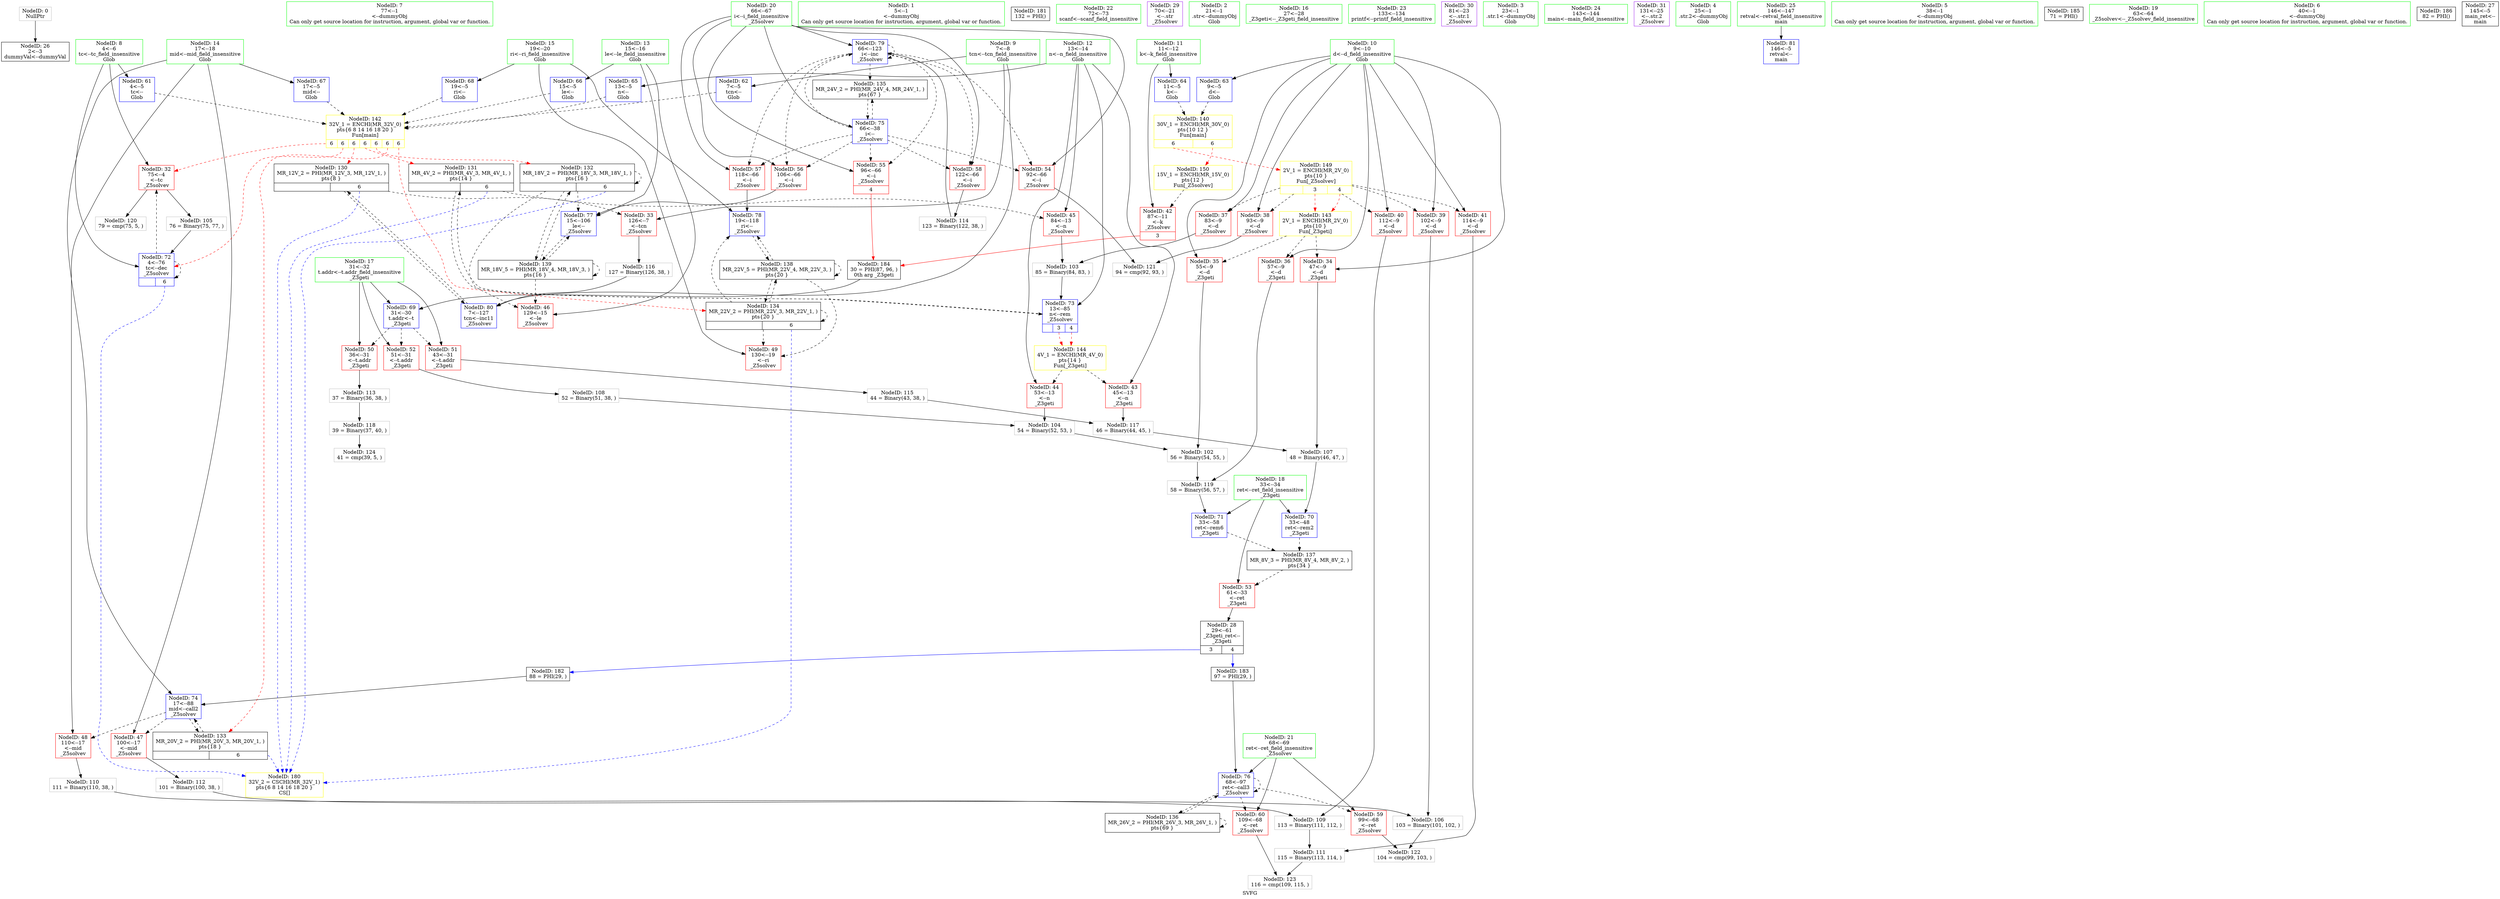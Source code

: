 digraph "SVFG" {
	label="SVFG";

	Node0x562938c4e360 [shape=record,color=grey,label="{NodeID: 0\nNullPtr}"];
	Node0x562938c4e360 -> Node0x562938c66970[style=solid];
	Node0x562938c65300 [shape=record,color=green,label="{NodeID: 7\n77\<--1\n\<--dummyObj\nCan only get source location for instruction, argument, global var or function.}"];
	Node0x562938c7b3f0 [shape=record,color=yellow,style=double,label="{NodeID: 180\n32V_2 = CSCHI(MR_32V_1)\npts\{6 8 14 16 18 20 \}\nCS[]}"];
	Node0x562938c65ea0 [shape=record,color=green,label="{NodeID: 14\n17\<--18\nmid\<--mid_field_insensitive\nGlob }"];
	Node0x562938c65ea0 -> Node0x562938c67ab0[style=solid];
	Node0x562938c65ea0 -> Node0x562938c68ba0[style=solid];
	Node0x562938c65ea0 -> Node0x562938c69c30[style=solid];
	Node0x562938c65ea0 -> Node0x562938c6a240[style=solid];
	Node0x562938c6c7d0 [shape=record,color=grey,label="{NodeID: 104\n54 = Binary(52, 53, )\n}"];
	Node0x562938c6c7d0 -> Node0x562938c6c4d0[style=solid];
	Node0x562938c664d0 [shape=record,color=green,label="{NodeID: 21\n68\<--69\nret\<--ret_field_insensitive\n_Z5solvev\n}"];
	Node0x562938c664d0 -> Node0x562938c69490[style=solid];
	Node0x562938c664d0 -> Node0x562938c69560[style=solid];
	Node0x562938c664d0 -> Node0x562938c6a3e0[style=solid];
	Node0x562938c6d250 [shape=record,color=grey,label="{NodeID: 111\n115 = Binary(113, 114, )\n}"];
	Node0x562938c6d250 -> Node0x562938c6e450[style=solid];
	Node0x562938c66b40 [shape=record,color=black,label="{NodeID: 28\n29\<--61\n_Z3geti_ret\<--\n_Z3geti\n|{<s0>3|<s1>4}}"];
	Node0x562938c66b40:s0 -> Node0x562938c841c0[style=solid,color=blue];
	Node0x562938c66b40:s1 -> Node0x562938c843b0[style=solid,color=blue];
	Node0x562938c6dcd0 [shape=record,color=grey,label="{NodeID: 118\n39 = Binary(37, 40, )\n}"];
	Node0x562938c6dcd0 -> Node0x562938c6e5d0[style=solid];
	Node0x562938c670f0 [shape=record,color=red,label="{NodeID: 35\n55\<--9\n\<--d\n_Z3geti\n}"];
	Node0x562938c670f0 -> Node0x562938c6c4d0[style=solid];
	Node0x562938c676a0 [shape=record,color=red,label="{NodeID: 42\n87\<--11\n\<--k\n_Z5solvev\n|{<s0>3}}"];
	Node0x562938c676a0:s0 -> Node0x562938c844b0[style=solid,color=red];
	Node0x562938c75230 [shape=record,color=black,label="{NodeID: 132\nMR_18V_2 = PHI(MR_18V_3, MR_18V_1, )\npts\{16 \}\n|{|<s4>6}}"];
	Node0x562938c75230 -> Node0x562938c679e0[style=dashed];
	Node0x562938c75230 -> Node0x562938c6a4b0[style=dashed];
	Node0x562938c75230 -> Node0x562938c75230[style=dashed];
	Node0x562938c75230 -> Node0x562938c77530[style=dashed];
	Node0x562938c75230:s4 -> Node0x562938c7b3f0[style=dashed,color=blue];
	Node0x562938c68c70 [shape=record,color=red,label="{NodeID: 49\n130\<--19\n\<--ri\n_Z5solvev\n}"];
	Node0x562938c77530 [shape=record,color=black,label="{NodeID: 139\nMR_18V_5 = PHI(MR_18V_4, MR_18V_3, )\npts\{16 \}\n}"];
	Node0x562938c77530 -> Node0x562938c679e0[style=dashed];
	Node0x562938c77530 -> Node0x562938c6a4b0[style=dashed];
	Node0x562938c77530 -> Node0x562938c75230[style=dashed];
	Node0x562938c77530 -> Node0x562938c77530[style=dashed];
	Node0x562938c69220 [shape=record,color=red,label="{NodeID: 56\n106\<--66\n\<--i\n_Z5solvev\n}"];
	Node0x562938c69220 -> Node0x562938c6a4b0[style=solid];
	Node0x562938c69830 [shape=record,color=blue,label="{NodeID: 63\n9\<--5\nd\<--\nGlob }"];
	Node0x562938c69830 -> Node0x562938c77a30[style=dashed];
	Node0x562938c69f00 [shape=record,color=blue,label="{NodeID: 70\n33\<--48\nret\<--rem2\n_Z3geti\n}"];
	Node0x562938c69f00 -> Node0x562938c76b30[style=dashed];
	Node0x562938c6a4b0 [shape=record,color=blue,label="{NodeID: 77\n15\<--106\nle\<--\n_Z5solvev\n}"];
	Node0x562938c6a4b0 -> Node0x562938c77530[style=dashed];
	Node0x562938c5d5f0 [shape=record,color=green,label="{NodeID: 1\n5\<--1\n\<--dummyObj\nCan only get source location for instruction, argument, global var or function.}"];
	Node0x562938c65b40 [shape=record,color=green,label="{NodeID: 8\n4\<--6\ntc\<--tc_field_insensitive\nGlob }"];
	Node0x562938c65b40 -> Node0x562938c66e80[style=solid];
	Node0x562938c65b40 -> Node0x562938c69630[style=solid];
	Node0x562938c65b40 -> Node0x562938c6a0a0[style=solid];
	Node0x562938c840c0 [shape=record,color=black,label="{NodeID: 181\n132 = PHI()\n}"];
	Node0x562938c65f60 [shape=record,color=green,label="{NodeID: 15\n19\<--20\nri\<--ri_field_insensitive\nGlob }"];
	Node0x562938c65f60 -> Node0x562938c68c70[style=solid];
	Node0x562938c65f60 -> Node0x562938c69d30[style=solid];
	Node0x562938c65f60 -> Node0x562938c6a580[style=solid];
	Node0x562938c6c950 [shape=record,color=grey,label="{NodeID: 105\n76 = Binary(75, 77, )\n}"];
	Node0x562938c6c950 -> Node0x562938c6a0a0[style=solid];
	Node0x562938c665a0 [shape=record,color=green,label="{NodeID: 22\n72\<--73\nscanf\<--scanf_field_insensitive\n}"];
	Node0x562938c6d3d0 [shape=record,color=grey,label="{NodeID: 112\n101 = Binary(100, 38, )\n}"];
	Node0x562938c6d3d0 -> Node0x562938c6cad0[style=solid];
	Node0x562938c66c10 [shape=record,color=purple,label="{NodeID: 29\n70\<--21\n\<--.str\n_Z5solvev\n}"];
	Node0x562938c6de50 [shape=record,color=grey,label="{NodeID: 119\n58 = Binary(56, 57, )\n}"];
	Node0x562938c6de50 -> Node0x562938c69fd0[style=solid];
	Node0x562938c671c0 [shape=record,color=red,label="{NodeID: 36\n57\<--9\n\<--d\n_Z3geti\n}"];
	Node0x562938c671c0 -> Node0x562938c6de50[style=solid];
	Node0x562938c67770 [shape=record,color=red,label="{NodeID: 43\n45\<--13\n\<--n\n_Z3geti\n}"];
	Node0x562938c67770 -> Node0x562938c6db50[style=solid];
	Node0x562938c75730 [shape=record,color=black,label="{NodeID: 133\nMR_20V_2 = PHI(MR_20V_3, MR_20V_1, )\npts\{18 \}\n|{|<s1>6}}"];
	Node0x562938c75730 -> Node0x562938c6a240[style=dashed];
	Node0x562938c75730:s1 -> Node0x562938c7b3f0[style=dashed,color=blue];
	Node0x562938c68d40 [shape=record,color=red,label="{NodeID: 50\n36\<--31\n\<--t.addr\n_Z3geti\n}"];
	Node0x562938c68d40 -> Node0x562938c6d550[style=solid];
	Node0x562938c77a30 [shape=record,color=yellow,style=double,label="{NodeID: 140\n30V_1 = ENCHI(MR_30V_0)\npts\{10 12 \}\nFun[main]|{<s0>6|<s1>6}}"];
	Node0x562938c77a30:s0 -> Node0x562938c78cb0[style=dashed,color=red];
	Node0x562938c77a30:s1 -> Node0x562938c78d90[style=dashed,color=red];
	Node0x562938c692f0 [shape=record,color=red,label="{NodeID: 57\n118\<--66\n\<--i\n_Z5solvev\n}"];
	Node0x562938c692f0 -> Node0x562938c6a580[style=solid];
	Node0x562938c69930 [shape=record,color=blue,label="{NodeID: 64\n11\<--5\nk\<--\nGlob }"];
	Node0x562938c69930 -> Node0x562938c77a30[style=dashed];
	Node0x562938c69fd0 [shape=record,color=blue,label="{NodeID: 71\n33\<--58\nret\<--rem6\n_Z3geti\n}"];
	Node0x562938c69fd0 -> Node0x562938c76b30[style=dashed];
	Node0x562938c6a580 [shape=record,color=blue,label="{NodeID: 78\n19\<--118\nri\<--\n_Z5solvev\n}"];
	Node0x562938c6a580 -> Node0x562938c77030[style=dashed];
	Node0x562938c4e450 [shape=record,color=green,label="{NodeID: 2\n21\<--1\n.str\<--dummyObj\nGlob }"];
	Node0x562938c65bd0 [shape=record,color=green,label="{NodeID: 9\n7\<--8\ntcn\<--tcn_field_insensitive\nGlob }"];
	Node0x562938c65bd0 -> Node0x562938c66f50[style=solid];
	Node0x562938c65bd0 -> Node0x562938c69730[style=solid];
	Node0x562938c65bd0 -> Node0x562938c6a720[style=solid];
	Node0x562938c841c0 [shape=record,color=black,label="{NodeID: 182\n88 = PHI(29, )\n}"];
	Node0x562938c841c0 -> Node0x562938c6a240[style=solid];
	Node0x562938c66060 [shape=record,color=green,label="{NodeID: 16\n27\<--28\n_Z3geti\<--_Z3geti_field_insensitive\n}"];
	Node0x562938c6cad0 [shape=record,color=grey,label="{NodeID: 106\n103 = Binary(101, 102, )\n}"];
	Node0x562938c6cad0 -> Node0x562938c6e2d0[style=solid];
	Node0x562938c666a0 [shape=record,color=green,label="{NodeID: 23\n133\<--134\nprintf\<--printf_field_insensitive\n}"];
	Node0x562938c6d550 [shape=record,color=grey,label="{NodeID: 113\n37 = Binary(36, 38, )\n}"];
	Node0x562938c6d550 -> Node0x562938c6dcd0[style=solid];
	Node0x562938c66ce0 [shape=record,color=purple,label="{NodeID: 30\n81\<--23\n\<--.str.1\n_Z5solvev\n}"];
	Node0x562938c6dfd0 [shape=record,color=grey,label="{NodeID: 120\n79 = cmp(75, 5, )\n}"];
	Node0x562938c67290 [shape=record,color=red,label="{NodeID: 37\n83\<--9\n\<--d\n_Z5solvev\n}"];
	Node0x562938c67290 -> Node0x562938c6c650[style=solid];
	Node0x562938c67840 [shape=record,color=red,label="{NodeID: 44\n53\<--13\n\<--n\n_Z3geti\n}"];
	Node0x562938c67840 -> Node0x562938c6c7d0[style=solid];
	Node0x562938c75c30 [shape=record,color=black,label="{NodeID: 134\nMR_22V_2 = PHI(MR_22V_3, MR_22V_1, )\npts\{20 \}\n|{|<s4>6}}"];
	Node0x562938c75c30 -> Node0x562938c68c70[style=dashed];
	Node0x562938c75c30 -> Node0x562938c6a580[style=dashed];
	Node0x562938c75c30 -> Node0x562938c75c30[style=dashed];
	Node0x562938c75c30 -> Node0x562938c77030[style=dashed];
	Node0x562938c75c30:s4 -> Node0x562938c7b3f0[style=dashed,color=blue];
	Node0x562938c68e10 [shape=record,color=red,label="{NodeID: 51\n43\<--31\n\<--t.addr\n_Z3geti\n}"];
	Node0x562938c68e10 -> Node0x562938c6d850[style=solid];
	Node0x562938c693c0 [shape=record,color=red,label="{NodeID: 58\n122\<--66\n\<--i\n_Z5solvev\n}"];
	Node0x562938c693c0 -> Node0x562938c6d6d0[style=solid];
	Node0x562938c69a30 [shape=record,color=blue,label="{NodeID: 65\n13\<--5\nn\<--\nGlob }"];
	Node0x562938c69a30 -> Node0x562938c78630[style=dashed];
	Node0x562938c6a0a0 [shape=record,color=blue,label="{NodeID: 72\n4\<--76\ntc\<--dec\n_Z5solvev\n|{|<s2>6}}"];
	Node0x562938c6a0a0 -> Node0x562938c66e80[style=dashed];
	Node0x562938c6a0a0 -> Node0x562938c6a0a0[style=dashed];
	Node0x562938c6a0a0:s2 -> Node0x562938c7b3f0[style=dashed,color=blue];
	Node0x562938c6a650 [shape=record,color=blue,label="{NodeID: 79\n66\<--123\ni\<--inc\n_Z5solvev\n}"];
	Node0x562938c6a650 -> Node0x562938c69080[style=dashed];
	Node0x562938c6a650 -> Node0x562938c69150[style=dashed];
	Node0x562938c6a650 -> Node0x562938c69220[style=dashed];
	Node0x562938c6a650 -> Node0x562938c692f0[style=dashed];
	Node0x562938c6a650 -> Node0x562938c693c0[style=dashed];
	Node0x562938c6a650 -> Node0x562938c6a650[style=dashed];
	Node0x562938c6a650 -> Node0x562938c76130[style=dashed];
	Node0x562938c64e50 [shape=record,color=green,label="{NodeID: 3\n23\<--1\n.str.1\<--dummyObj\nGlob }"];
	Node0x562938c65c60 [shape=record,color=green,label="{NodeID: 10\n9\<--10\nd\<--d_field_insensitive\nGlob }"];
	Node0x562938c65c60 -> Node0x562938c67020[style=solid];
	Node0x562938c65c60 -> Node0x562938c670f0[style=solid];
	Node0x562938c65c60 -> Node0x562938c671c0[style=solid];
	Node0x562938c65c60 -> Node0x562938c67290[style=solid];
	Node0x562938c65c60 -> Node0x562938c67360[style=solid];
	Node0x562938c65c60 -> Node0x562938c67430[style=solid];
	Node0x562938c65c60 -> Node0x562938c67500[style=solid];
	Node0x562938c65c60 -> Node0x562938c675d0[style=solid];
	Node0x562938c65c60 -> Node0x562938c69830[style=solid];
	Node0x562938c843b0 [shape=record,color=black,label="{NodeID: 183\n97 = PHI(29, )\n}"];
	Node0x562938c843b0 -> Node0x562938c6a3e0[style=solid];
	Node0x562938c66160 [shape=record,color=green,label="{NodeID: 17\n31\<--32\nt.addr\<--t.addr_field_insensitive\n_Z3geti\n}"];
	Node0x562938c66160 -> Node0x562938c68d40[style=solid];
	Node0x562938c66160 -> Node0x562938c68e10[style=solid];
	Node0x562938c66160 -> Node0x562938c68ee0[style=solid];
	Node0x562938c66160 -> Node0x562938c69e30[style=solid];
	Node0x562938c6cc50 [shape=record,color=grey,label="{NodeID: 107\n48 = Binary(46, 47, )\n}"];
	Node0x562938c6cc50 -> Node0x562938c69f00[style=solid];
	Node0x562938c667a0 [shape=record,color=green,label="{NodeID: 24\n143\<--144\nmain\<--main_field_insensitive\n}"];
	Node0x562938c6d6d0 [shape=record,color=grey,label="{NodeID: 114\n123 = Binary(122, 38, )\n}"];
	Node0x562938c6d6d0 -> Node0x562938c6a650[style=solid];
	Node0x562938c66db0 [shape=record,color=purple,label="{NodeID: 31\n131\<--25\n\<--.str.2\n_Z5solvev\n}"];
	Node0x562938c6e150 [shape=record,color=grey,label="{NodeID: 121\n94 = cmp(92, 93, )\n}"];
	Node0x562938c67360 [shape=record,color=red,label="{NodeID: 38\n93\<--9\n\<--d\n_Z5solvev\n}"];
	Node0x562938c67360 -> Node0x562938c6e150[style=solid];
	Node0x562938c67910 [shape=record,color=red,label="{NodeID: 45\n84\<--13\n\<--n\n_Z5solvev\n}"];
	Node0x562938c67910 -> Node0x562938c6c650[style=solid];
	Node0x562938c76130 [shape=record,color=black,label="{NodeID: 135\nMR_24V_2 = PHI(MR_24V_4, MR_24V_1, )\npts\{67 \}\n}"];
	Node0x562938c76130 -> Node0x562938c6a310[style=dashed];
	Node0x562938c68ee0 [shape=record,color=red,label="{NodeID: 52\n51\<--31\n\<--t.addr\n_Z3geti\n}"];
	Node0x562938c68ee0 -> Node0x562938c6cdd0[style=solid];
	Node0x562938c78630 [shape=record,color=yellow,style=double,label="{NodeID: 142\n32V_1 = ENCHI(MR_32V_0)\npts\{6 8 14 16 18 20 \}\nFun[main]|{<s0>6|<s1>6|<s2>6|<s3>6|<s4>6|<s5>6|<s6>6}}"];
	Node0x562938c78630:s0 -> Node0x562938c66e80[style=dashed,color=red];
	Node0x562938c78630:s1 -> Node0x562938c6a0a0[style=dashed,color=red];
	Node0x562938c78630:s2 -> Node0x562938c74830[style=dashed,color=red];
	Node0x562938c78630:s3 -> Node0x562938c74d30[style=dashed,color=red];
	Node0x562938c78630:s4 -> Node0x562938c75230[style=dashed,color=red];
	Node0x562938c78630:s5 -> Node0x562938c75730[style=dashed,color=red];
	Node0x562938c78630:s6 -> Node0x562938c75c30[style=dashed,color=red];
	Node0x562938c69490 [shape=record,color=red,label="{NodeID: 59\n99\<--68\n\<--ret\n_Z5solvev\n}"];
	Node0x562938c69490 -> Node0x562938c6e2d0[style=solid];
	Node0x562938c78cb0 [shape=record,color=yellow,style=double,label="{NodeID: 149\n2V_1 = ENCHI(MR_2V_0)\npts\{10 \}\nFun[_Z5solvev]|{|<s5>3|<s6>4}}"];
	Node0x562938c78cb0 -> Node0x562938c67290[style=dashed];
	Node0x562938c78cb0 -> Node0x562938c67360[style=dashed];
	Node0x562938c78cb0 -> Node0x562938c67430[style=dashed];
	Node0x562938c78cb0 -> Node0x562938c67500[style=dashed];
	Node0x562938c78cb0 -> Node0x562938c675d0[style=dashed];
	Node0x562938c78cb0:s5 -> Node0x562938c78710[style=dashed,color=red];
	Node0x562938c78cb0:s6 -> Node0x562938c78710[style=dashed,color=red];
	Node0x562938c69b30 [shape=record,color=blue,label="{NodeID: 66\n15\<--5\nle\<--\nGlob }"];
	Node0x562938c69b30 -> Node0x562938c78630[style=dashed];
	Node0x562938c6a170 [shape=record,color=blue,label="{NodeID: 73\n13\<--85\nn\<--rem\n_Z5solvev\n|{|<s1>3|<s2>4}}"];
	Node0x562938c6a170 -> Node0x562938c74d30[style=dashed];
	Node0x562938c6a170:s1 -> Node0x562938c78820[style=dashed,color=red];
	Node0x562938c6a170:s2 -> Node0x562938c78820[style=dashed,color=red];
	Node0x562938c6a720 [shape=record,color=blue,label="{NodeID: 80\n7\<--127\ntcn\<--inc11\n_Z5solvev\n}"];
	Node0x562938c6a720 -> Node0x562938c74830[style=dashed];
	Node0x562938c65150 [shape=record,color=green,label="{NodeID: 4\n25\<--1\n.str.2\<--dummyObj\nGlob }"];
	Node0x562938c65cf0 [shape=record,color=green,label="{NodeID: 11\n11\<--12\nk\<--k_field_insensitive\nGlob }"];
	Node0x562938c65cf0 -> Node0x562938c676a0[style=solid];
	Node0x562938c65cf0 -> Node0x562938c69930[style=solid];
	Node0x562938c844b0 [shape=record,color=black,label="{NodeID: 184\n30 = PHI(87, 96, )\n0th arg _Z3geti }"];
	Node0x562938c844b0 -> Node0x562938c69e30[style=solid];
	Node0x562938c66230 [shape=record,color=green,label="{NodeID: 18\n33\<--34\nret\<--ret_field_insensitive\n_Z3geti\n}"];
	Node0x562938c66230 -> Node0x562938c68fb0[style=solid];
	Node0x562938c66230 -> Node0x562938c69f00[style=solid];
	Node0x562938c66230 -> Node0x562938c69fd0[style=solid];
	Node0x562938c6cdd0 [shape=record,color=grey,label="{NodeID: 108\n52 = Binary(51, 38, )\n}"];
	Node0x562938c6cdd0 -> Node0x562938c6c7d0[style=solid];
	Node0x562938c668a0 [shape=record,color=green,label="{NodeID: 25\n146\<--147\nretval\<--retval_field_insensitive\nmain\n}"];
	Node0x562938c668a0 -> Node0x562938c6a7f0[style=solid];
	Node0x562938c6d850 [shape=record,color=grey,label="{NodeID: 115\n44 = Binary(43, 38, )\n}"];
	Node0x562938c6d850 -> Node0x562938c6db50[style=solid];
	Node0x562938c66e80 [shape=record,color=red,label="{NodeID: 32\n75\<--4\n\<--tc\n_Z5solvev\n}"];
	Node0x562938c66e80 -> Node0x562938c6c950[style=solid];
	Node0x562938c66e80 -> Node0x562938c6dfd0[style=solid];
	Node0x562938c6e2d0 [shape=record,color=grey,label="{NodeID: 122\n104 = cmp(99, 103, )\n}"];
	Node0x562938c67430 [shape=record,color=red,label="{NodeID: 39\n102\<--9\n\<--d\n_Z5solvev\n}"];
	Node0x562938c67430 -> Node0x562938c6cad0[style=solid];
	Node0x562938c679e0 [shape=record,color=red,label="{NodeID: 46\n129\<--15\n\<--le\n_Z5solvev\n}"];
	Node0x562938c76630 [shape=record,color=black,label="{NodeID: 136\nMR_26V_2 = PHI(MR_26V_3, MR_26V_1, )\npts\{69 \}\n}"];
	Node0x562938c76630 -> Node0x562938c6a3e0[style=dashed];
	Node0x562938c76630 -> Node0x562938c76630[style=dashed];
	Node0x562938c68fb0 [shape=record,color=red,label="{NodeID: 53\n61\<--33\n\<--ret\n_Z3geti\n}"];
	Node0x562938c68fb0 -> Node0x562938c66b40[style=solid];
	Node0x562938c78710 [shape=record,color=yellow,style=double,label="{NodeID: 143\n2V_1 = ENCHI(MR_2V_0)\npts\{10 \}\nFun[_Z3geti]}"];
	Node0x562938c78710 -> Node0x562938c67020[style=dashed];
	Node0x562938c78710 -> Node0x562938c670f0[style=dashed];
	Node0x562938c78710 -> Node0x562938c671c0[style=dashed];
	Node0x562938c69560 [shape=record,color=red,label="{NodeID: 60\n109\<--68\n\<--ret\n_Z5solvev\n}"];
	Node0x562938c69560 -> Node0x562938c6e450[style=solid];
	Node0x562938c78d90 [shape=record,color=yellow,style=double,label="{NodeID: 150\n15V_1 = ENCHI(MR_15V_0)\npts\{12 \}\nFun[_Z5solvev]}"];
	Node0x562938c78d90 -> Node0x562938c676a0[style=dashed];
	Node0x562938c69c30 [shape=record,color=blue,label="{NodeID: 67\n17\<--5\nmid\<--\nGlob }"];
	Node0x562938c69c30 -> Node0x562938c78630[style=dashed];
	Node0x562938c6a240 [shape=record,color=blue,label="{NodeID: 74\n17\<--88\nmid\<--call2\n_Z5solvev\n}"];
	Node0x562938c6a240 -> Node0x562938c67ab0[style=dashed];
	Node0x562938c6a240 -> Node0x562938c68ba0[style=dashed];
	Node0x562938c6a240 -> Node0x562938c75730[style=dashed];
	Node0x562938c6a7f0 [shape=record,color=blue,label="{NodeID: 81\n146\<--5\nretval\<--\nmain\n}"];
	Node0x562938c651e0 [shape=record,color=green,label="{NodeID: 5\n38\<--1\n\<--dummyObj\nCan only get source location for instruction, argument, global var or function.}"];
	Node0x562938c65d80 [shape=record,color=green,label="{NodeID: 12\n13\<--14\nn\<--n_field_insensitive\nGlob }"];
	Node0x562938c65d80 -> Node0x562938c67770[style=solid];
	Node0x562938c65d80 -> Node0x562938c67840[style=solid];
	Node0x562938c65d80 -> Node0x562938c67910[style=solid];
	Node0x562938c65d80 -> Node0x562938c69a30[style=solid];
	Node0x562938c65d80 -> Node0x562938c6a170[style=solid];
	Node0x562938c84b70 [shape=record,color=black,label="{NodeID: 185\n71 = PHI()\n}"];
	Node0x562938c6c4d0 [shape=record,color=grey,label="{NodeID: 102\n56 = Binary(54, 55, )\n}"];
	Node0x562938c6c4d0 -> Node0x562938c6de50[style=solid];
	Node0x562938c66300 [shape=record,color=green,label="{NodeID: 19\n63\<--64\n_Z5solvev\<--_Z5solvev_field_insensitive\n}"];
	Node0x562938c6cf50 [shape=record,color=grey,label="{NodeID: 109\n113 = Binary(111, 112, )\n}"];
	Node0x562938c6cf50 -> Node0x562938c6d250[style=solid];
	Node0x562938c66970 [shape=record,color=black,label="{NodeID: 26\n2\<--3\ndummyVal\<--dummyVal\n}"];
	Node0x562938c6d9d0 [shape=record,color=grey,label="{NodeID: 116\n127 = Binary(126, 38, )\n}"];
	Node0x562938c6d9d0 -> Node0x562938c6a720[style=solid];
	Node0x562938c66f50 [shape=record,color=red,label="{NodeID: 33\n126\<--7\n\<--tcn\n_Z5solvev\n}"];
	Node0x562938c66f50 -> Node0x562938c6d9d0[style=solid];
	Node0x562938c6e450 [shape=record,color=grey,label="{NodeID: 123\n116 = cmp(109, 115, )\n}"];
	Node0x562938c67500 [shape=record,color=red,label="{NodeID: 40\n112\<--9\n\<--d\n_Z5solvev\n}"];
	Node0x562938c67500 -> Node0x562938c6cf50[style=solid];
	Node0x562938c74830 [shape=record,color=black,label="{NodeID: 130\nMR_12V_2 = PHI(MR_12V_3, MR_12V_1, )\npts\{8 \}\n|{|<s2>6}}"];
	Node0x562938c74830 -> Node0x562938c66f50[style=dashed];
	Node0x562938c74830 -> Node0x562938c6a720[style=dashed];
	Node0x562938c74830:s2 -> Node0x562938c7b3f0[style=dashed,color=blue];
	Node0x562938c67ab0 [shape=record,color=red,label="{NodeID: 47\n100\<--17\n\<--mid\n_Z5solvev\n}"];
	Node0x562938c67ab0 -> Node0x562938c6d3d0[style=solid];
	Node0x562938c76b30 [shape=record,color=black,label="{NodeID: 137\nMR_8V_3 = PHI(MR_8V_4, MR_8V_2, )\npts\{34 \}\n}"];
	Node0x562938c76b30 -> Node0x562938c68fb0[style=dashed];
	Node0x562938c69080 [shape=record,color=red,label="{NodeID: 54\n92\<--66\n\<--i\n_Z5solvev\n}"];
	Node0x562938c69080 -> Node0x562938c6e150[style=solid];
	Node0x562938c78820 [shape=record,color=yellow,style=double,label="{NodeID: 144\n4V_1 = ENCHI(MR_4V_0)\npts\{14 \}\nFun[_Z3geti]}"];
	Node0x562938c78820 -> Node0x562938c67770[style=dashed];
	Node0x562938c78820 -> Node0x562938c67840[style=dashed];
	Node0x562938c69630 [shape=record,color=blue,label="{NodeID: 61\n4\<--5\ntc\<--\nGlob }"];
	Node0x562938c69630 -> Node0x562938c78630[style=dashed];
	Node0x562938c69d30 [shape=record,color=blue,label="{NodeID: 68\n19\<--5\nri\<--\nGlob }"];
	Node0x562938c69d30 -> Node0x562938c78630[style=dashed];
	Node0x562938c6a310 [shape=record,color=blue,label="{NodeID: 75\n66\<--38\ni\<--\n_Z5solvev\n}"];
	Node0x562938c6a310 -> Node0x562938c69080[style=dashed];
	Node0x562938c6a310 -> Node0x562938c69150[style=dashed];
	Node0x562938c6a310 -> Node0x562938c69220[style=dashed];
	Node0x562938c6a310 -> Node0x562938c692f0[style=dashed];
	Node0x562938c6a310 -> Node0x562938c693c0[style=dashed];
	Node0x562938c6a310 -> Node0x562938c6a650[style=dashed];
	Node0x562938c6a310 -> Node0x562938c76130[style=dashed];
	Node0x562938c65270 [shape=record,color=green,label="{NodeID: 6\n40\<--1\n\<--dummyObj\nCan only get source location for instruction, argument, global var or function.}"];
	Node0x562938c65e10 [shape=record,color=green,label="{NodeID: 13\n15\<--16\nle\<--le_field_insensitive\nGlob }"];
	Node0x562938c65e10 -> Node0x562938c679e0[style=solid];
	Node0x562938c65e10 -> Node0x562938c69b30[style=solid];
	Node0x562938c65e10 -> Node0x562938c6a4b0[style=solid];
	Node0x562938c84c70 [shape=record,color=black,label="{NodeID: 186\n82 = PHI()\n}"];
	Node0x562938c6c650 [shape=record,color=grey,label="{NodeID: 103\n85 = Binary(84, 83, )\n}"];
	Node0x562938c6c650 -> Node0x562938c6a170[style=solid];
	Node0x562938c66400 [shape=record,color=green,label="{NodeID: 20\n66\<--67\ni\<--i_field_insensitive\n_Z5solvev\n}"];
	Node0x562938c66400 -> Node0x562938c69080[style=solid];
	Node0x562938c66400 -> Node0x562938c69150[style=solid];
	Node0x562938c66400 -> Node0x562938c69220[style=solid];
	Node0x562938c66400 -> Node0x562938c692f0[style=solid];
	Node0x562938c66400 -> Node0x562938c693c0[style=solid];
	Node0x562938c66400 -> Node0x562938c6a310[style=solid];
	Node0x562938c66400 -> Node0x562938c6a650[style=solid];
	Node0x562938c6d0d0 [shape=record,color=grey,label="{NodeID: 110\n111 = Binary(110, 38, )\n}"];
	Node0x562938c6d0d0 -> Node0x562938c6cf50[style=solid];
	Node0x562938c66a70 [shape=record,color=black,label="{NodeID: 27\n145\<--5\nmain_ret\<--\nmain\n}"];
	Node0x562938c6db50 [shape=record,color=grey,label="{NodeID: 117\n46 = Binary(44, 45, )\n}"];
	Node0x562938c6db50 -> Node0x562938c6cc50[style=solid];
	Node0x562938c67020 [shape=record,color=red,label="{NodeID: 34\n47\<--9\n\<--d\n_Z3geti\n}"];
	Node0x562938c67020 -> Node0x562938c6cc50[style=solid];
	Node0x562938c6e5d0 [shape=record,color=grey,label="{NodeID: 124\n41 = cmp(39, 5, )\n}"];
	Node0x562938c675d0 [shape=record,color=red,label="{NodeID: 41\n114\<--9\n\<--d\n_Z5solvev\n}"];
	Node0x562938c675d0 -> Node0x562938c6d250[style=solid];
	Node0x562938c74d30 [shape=record,color=black,label="{NodeID: 131\nMR_4V_2 = PHI(MR_4V_3, MR_4V_1, )\npts\{14 \}\n|{|<s2>6}}"];
	Node0x562938c74d30 -> Node0x562938c67910[style=dashed];
	Node0x562938c74d30 -> Node0x562938c6a170[style=dashed];
	Node0x562938c74d30:s2 -> Node0x562938c7b3f0[style=dashed,color=blue];
	Node0x562938c68ba0 [shape=record,color=red,label="{NodeID: 48\n110\<--17\n\<--mid\n_Z5solvev\n}"];
	Node0x562938c68ba0 -> Node0x562938c6d0d0[style=solid];
	Node0x562938c77030 [shape=record,color=black,label="{NodeID: 138\nMR_22V_5 = PHI(MR_22V_4, MR_22V_3, )\npts\{20 \}\n}"];
	Node0x562938c77030 -> Node0x562938c68c70[style=dashed];
	Node0x562938c77030 -> Node0x562938c6a580[style=dashed];
	Node0x562938c77030 -> Node0x562938c75c30[style=dashed];
	Node0x562938c77030 -> Node0x562938c77030[style=dashed];
	Node0x562938c69150 [shape=record,color=red,label="{NodeID: 55\n96\<--66\n\<--i\n_Z5solvev\n|{<s0>4}}"];
	Node0x562938c69150:s0 -> Node0x562938c844b0[style=solid,color=red];
	Node0x562938c69730 [shape=record,color=blue,label="{NodeID: 62\n7\<--5\ntcn\<--\nGlob }"];
	Node0x562938c69730 -> Node0x562938c78630[style=dashed];
	Node0x562938c69e30 [shape=record,color=blue,label="{NodeID: 69\n31\<--30\nt.addr\<--t\n_Z3geti\n}"];
	Node0x562938c69e30 -> Node0x562938c68d40[style=dashed];
	Node0x562938c69e30 -> Node0x562938c68e10[style=dashed];
	Node0x562938c69e30 -> Node0x562938c68ee0[style=dashed];
	Node0x562938c6a3e0 [shape=record,color=blue,label="{NodeID: 76\n68\<--97\nret\<--call3\n_Z5solvev\n}"];
	Node0x562938c6a3e0 -> Node0x562938c69490[style=dashed];
	Node0x562938c6a3e0 -> Node0x562938c69560[style=dashed];
	Node0x562938c6a3e0 -> Node0x562938c6a3e0[style=dashed];
	Node0x562938c6a3e0 -> Node0x562938c76630[style=dashed];
}
